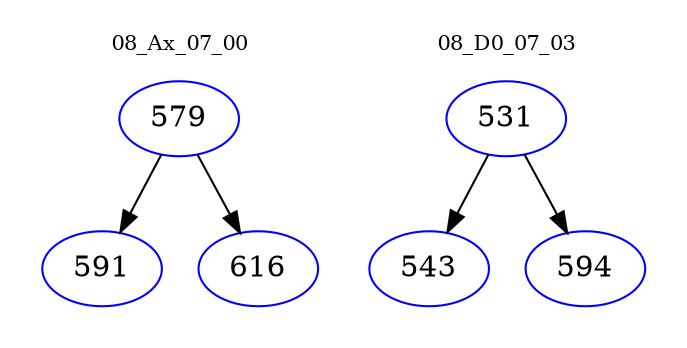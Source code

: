 digraph{
subgraph cluster_0 {
color = white
label = "08_Ax_07_00";
fontsize=10;
T0_579 [label="579", color="blue"]
T0_579 -> T0_591 [color="black"]
T0_591 [label="591", color="blue"]
T0_579 -> T0_616 [color="black"]
T0_616 [label="616", color="blue"]
}
subgraph cluster_1 {
color = white
label = "08_D0_07_03";
fontsize=10;
T1_531 [label="531", color="blue"]
T1_531 -> T1_543 [color="black"]
T1_543 [label="543", color="blue"]
T1_531 -> T1_594 [color="black"]
T1_594 [label="594", color="blue"]
}
}
